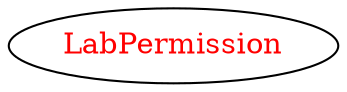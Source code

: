 digraph dependencyGraph {
 concentrate=true;
 ranksep="2.0";
 rankdir="LR"; 
 splines="ortho";
"LabPermission" [fontcolor="red"];
}